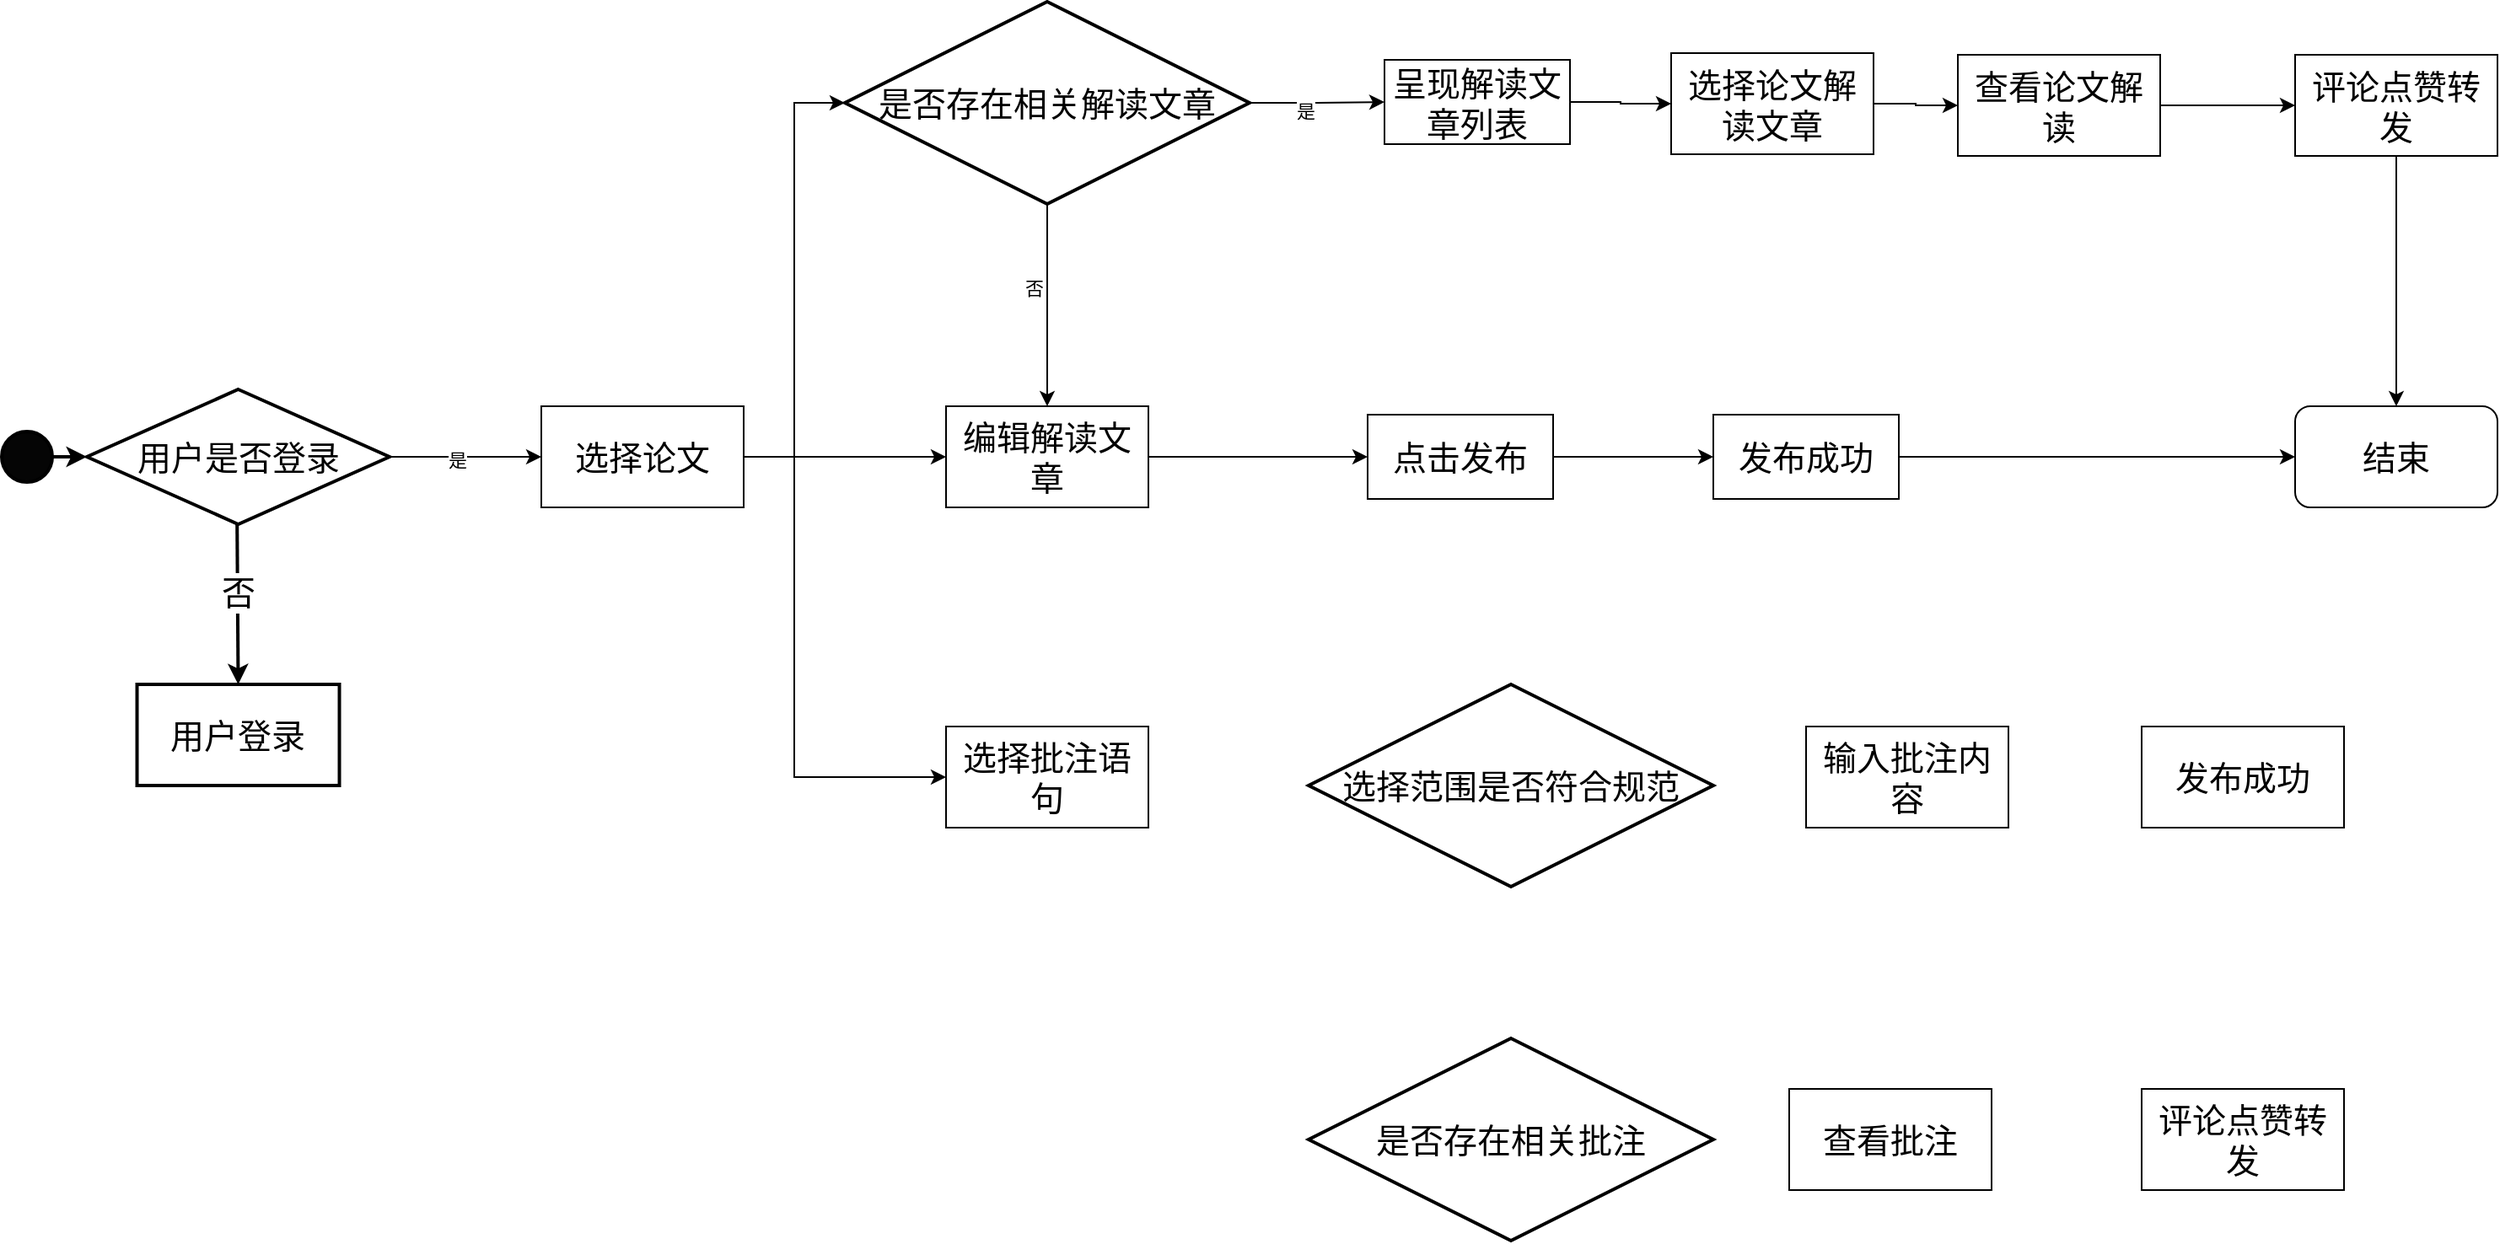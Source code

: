 <mxfile version="24.1.0" type="github">
  <diagram id="6a731a19-8d31-9384-78a2-239565b7b9f0" name="Page-1">
    <mxGraphModel dx="1183" dy="841" grid="1" gridSize="10" guides="1" tooltips="1" connect="1" arrows="1" fold="1" page="1" pageScale="1" pageWidth="1169" pageHeight="827" background="none" math="0" shadow="0">
      <root>
        <mxCell id="0" />
        <mxCell id="1" parent="0" />
        <mxCell id="KKMUDHUGhAtzCMUaufeO-55" value="" style="ellipse;whiteSpace=wrap;html=1;aspect=fixed;fillColor=#050505;strokeWidth=2;spacing=2;fontSize=20;fontColor=default;labelBackgroundColor=none;horizontal=1;" vertex="1" parent="1">
          <mxGeometry x="20" y="705" width="30" height="30" as="geometry" />
        </mxCell>
        <mxCell id="KKMUDHUGhAtzCMUaufeO-83" style="edgeStyle=orthogonalEdgeStyle;rounded=0;orthogonalLoop=1;jettySize=auto;html=1;exitX=1;exitY=0.5;exitDx=0;exitDy=0;entryX=0;entryY=0.5;entryDx=0;entryDy=0;" edge="1" parent="1" source="KKMUDHUGhAtzCMUaufeO-57" target="KKMUDHUGhAtzCMUaufeO-64">
          <mxGeometry relative="1" as="geometry" />
        </mxCell>
        <mxCell id="KKMUDHUGhAtzCMUaufeO-84" value="是" style="edgeLabel;html=1;align=center;verticalAlign=middle;resizable=0;points=[];" vertex="1" connectable="0" parent="KKMUDHUGhAtzCMUaufeO-83">
          <mxGeometry x="-0.115" y="-2" relative="1" as="geometry">
            <mxPoint as="offset" />
          </mxGeometry>
        </mxCell>
        <mxCell id="KKMUDHUGhAtzCMUaufeO-57" value="&lt;font style=&quot;font-size: 20px;&quot;&gt;用户是否登录&lt;/font&gt;" style="rhombus;whiteSpace=wrap;html=1;strokeWidth=2;spacing=2;fontSize=20;fontColor=default;labelBackgroundColor=none;horizontal=1;" vertex="1" parent="1">
          <mxGeometry x="70.53" y="680" width="179.47" height="80" as="geometry" />
        </mxCell>
        <mxCell id="KKMUDHUGhAtzCMUaufeO-58" value="" style="group;strokeWidth=2;spacing=2;fontSize=20;fontColor=default;labelBackgroundColor=none;horizontal=1;" vertex="1" connectable="0" parent="1">
          <mxGeometry x="100.26" y="855" width="120" height="60" as="geometry" />
        </mxCell>
        <mxCell id="KKMUDHUGhAtzCMUaufeO-59" value="&lt;font style=&quot;font-size: 20px;&quot;&gt;用户登录&lt;/font&gt;" style="rounded=0;whiteSpace=wrap;html=1;strokeWidth=2;spacing=2;fontSize=20;fontColor=default;labelBackgroundColor=none;horizontal=1;" vertex="1" parent="KKMUDHUGhAtzCMUaufeO-58">
          <mxGeometry width="120" height="60" as="geometry" />
        </mxCell>
        <mxCell id="KKMUDHUGhAtzCMUaufeO-60" value="" style="endArrow=classic;html=1;rounded=0;strokeWidth=2;spacing=2;fontSize=20;fontColor=default;labelBackgroundColor=none;horizontal=1;entryX=0.5;entryY=0;entryDx=0;entryDy=0;" edge="1" parent="1" target="KKMUDHUGhAtzCMUaufeO-59">
          <mxGeometry width="50" height="50" relative="1" as="geometry">
            <mxPoint x="159.6" y="760" as="sourcePoint" />
            <mxPoint x="160" y="830" as="targetPoint" />
          </mxGeometry>
        </mxCell>
        <mxCell id="KKMUDHUGhAtzCMUaufeO-61" value="否" style="edgeLabel;html=1;align=center;verticalAlign=middle;resizable=0;points=[];fontSize=20;" vertex="1" connectable="0" parent="KKMUDHUGhAtzCMUaufeO-60">
          <mxGeometry x="-0.162" relative="1" as="geometry">
            <mxPoint as="offset" />
          </mxGeometry>
        </mxCell>
        <mxCell id="KKMUDHUGhAtzCMUaufeO-62" value="" style="endArrow=classic;html=1;rounded=0;exitX=1;exitY=0.5;exitDx=0;exitDy=0;entryX=0;entryY=0.5;entryDx=0;entryDy=0;strokeWidth=2;spacing=2;fontSize=20;fontColor=default;labelBackgroundColor=none;horizontal=1;" edge="1" parent="1" source="KKMUDHUGhAtzCMUaufeO-55" target="KKMUDHUGhAtzCMUaufeO-57">
          <mxGeometry width="50" height="50" relative="1" as="geometry">
            <mxPoint x="340.53" y="870" as="sourcePoint" />
            <mxPoint x="390.53" y="820" as="targetPoint" />
          </mxGeometry>
        </mxCell>
        <mxCell id="KKMUDHUGhAtzCMUaufeO-85" style="edgeStyle=orthogonalEdgeStyle;rounded=0;orthogonalLoop=1;jettySize=auto;html=1;exitX=1;exitY=0.5;exitDx=0;exitDy=0;entryX=0;entryY=0.5;entryDx=0;entryDy=0;" edge="1" parent="1" source="KKMUDHUGhAtzCMUaufeO-64" target="KKMUDHUGhAtzCMUaufeO-65">
          <mxGeometry relative="1" as="geometry" />
        </mxCell>
        <mxCell id="KKMUDHUGhAtzCMUaufeO-86" style="edgeStyle=orthogonalEdgeStyle;rounded=0;orthogonalLoop=1;jettySize=auto;html=1;exitX=1;exitY=0.5;exitDx=0;exitDy=0;entryX=0;entryY=0.5;entryDx=0;entryDy=0;" edge="1" parent="1" source="KKMUDHUGhAtzCMUaufeO-64" target="KKMUDHUGhAtzCMUaufeO-67">
          <mxGeometry relative="1" as="geometry" />
        </mxCell>
        <mxCell id="KKMUDHUGhAtzCMUaufeO-87" style="edgeStyle=orthogonalEdgeStyle;rounded=0;orthogonalLoop=1;jettySize=auto;html=1;exitX=1;exitY=0.5;exitDx=0;exitDy=0;entryX=0;entryY=0.5;entryDx=0;entryDy=0;" edge="1" parent="1" source="KKMUDHUGhAtzCMUaufeO-64" target="KKMUDHUGhAtzCMUaufeO-66">
          <mxGeometry relative="1" as="geometry">
            <Array as="points">
              <mxPoint x="490" y="720" />
              <mxPoint x="490" y="910" />
            </Array>
          </mxGeometry>
        </mxCell>
        <mxCell id="KKMUDHUGhAtzCMUaufeO-64" value="选择论文" style="rounded=0;whiteSpace=wrap;html=1;fontSize=20;" vertex="1" parent="1">
          <mxGeometry x="340" y="690" width="120" height="60" as="geometry" />
        </mxCell>
        <mxCell id="KKMUDHUGhAtzCMUaufeO-96" style="edgeStyle=orthogonalEdgeStyle;rounded=0;orthogonalLoop=1;jettySize=auto;html=1;exitX=1;exitY=0.5;exitDx=0;exitDy=0;entryX=0;entryY=0.5;entryDx=0;entryDy=0;" edge="1" parent="1" source="KKMUDHUGhAtzCMUaufeO-65" target="KKMUDHUGhAtzCMUaufeO-72">
          <mxGeometry relative="1" as="geometry" />
        </mxCell>
        <mxCell id="KKMUDHUGhAtzCMUaufeO-65" value="编辑解读文章" style="rounded=0;whiteSpace=wrap;html=1;fontSize=20;" vertex="1" parent="1">
          <mxGeometry x="580" y="690" width="120" height="60" as="geometry" />
        </mxCell>
        <mxCell id="KKMUDHUGhAtzCMUaufeO-66" value="选择批注语句" style="rounded=0;whiteSpace=wrap;html=1;fontSize=20;" vertex="1" parent="1">
          <mxGeometry x="580" y="880" width="120" height="60" as="geometry" />
        </mxCell>
        <mxCell id="KKMUDHUGhAtzCMUaufeO-88" style="edgeStyle=orthogonalEdgeStyle;rounded=0;orthogonalLoop=1;jettySize=auto;html=1;exitX=0.5;exitY=1;exitDx=0;exitDy=0;entryX=0.5;entryY=0;entryDx=0;entryDy=0;" edge="1" parent="1" source="KKMUDHUGhAtzCMUaufeO-67" target="KKMUDHUGhAtzCMUaufeO-65">
          <mxGeometry relative="1" as="geometry" />
        </mxCell>
        <mxCell id="KKMUDHUGhAtzCMUaufeO-89" value="否" style="edgeLabel;html=1;align=center;verticalAlign=middle;resizable=0;points=[];" vertex="1" connectable="0" parent="KKMUDHUGhAtzCMUaufeO-88">
          <mxGeometry x="-0.163" y="-8" relative="1" as="geometry">
            <mxPoint as="offset" />
          </mxGeometry>
        </mxCell>
        <mxCell id="KKMUDHUGhAtzCMUaufeO-90" style="edgeStyle=orthogonalEdgeStyle;rounded=0;orthogonalLoop=1;jettySize=auto;html=1;exitX=1;exitY=0.5;exitDx=0;exitDy=0;entryX=0;entryY=0.5;entryDx=0;entryDy=0;" edge="1" parent="1" source="KKMUDHUGhAtzCMUaufeO-67" target="KKMUDHUGhAtzCMUaufeO-68">
          <mxGeometry relative="1" as="geometry" />
        </mxCell>
        <mxCell id="KKMUDHUGhAtzCMUaufeO-91" value="是" style="edgeLabel;html=1;align=center;verticalAlign=middle;resizable=0;points=[];" vertex="1" connectable="0" parent="KKMUDHUGhAtzCMUaufeO-90">
          <mxGeometry x="-0.184" y="-5" relative="1" as="geometry">
            <mxPoint as="offset" />
          </mxGeometry>
        </mxCell>
        <mxCell id="KKMUDHUGhAtzCMUaufeO-67" value="&lt;font style=&quot;font-size: 20px;&quot;&gt;是否存在相关解读文章&lt;/font&gt;" style="rhombus;whiteSpace=wrap;html=1;strokeWidth=2;spacing=2;fontSize=20;fontColor=default;labelBackgroundColor=none;horizontal=1;" vertex="1" parent="1">
          <mxGeometry x="520" y="450" width="240" height="120" as="geometry" />
        </mxCell>
        <mxCell id="KKMUDHUGhAtzCMUaufeO-92" style="edgeStyle=orthogonalEdgeStyle;rounded=0;orthogonalLoop=1;jettySize=auto;html=1;exitX=1;exitY=0.5;exitDx=0;exitDy=0;entryX=0;entryY=0.5;entryDx=0;entryDy=0;" edge="1" parent="1" source="KKMUDHUGhAtzCMUaufeO-68" target="KKMUDHUGhAtzCMUaufeO-69">
          <mxGeometry relative="1" as="geometry" />
        </mxCell>
        <mxCell id="KKMUDHUGhAtzCMUaufeO-68" value="呈现解读文章列表" style="rounded=0;whiteSpace=wrap;html=1;fontSize=20;" vertex="1" parent="1">
          <mxGeometry x="840" y="484.5" width="110" height="50" as="geometry" />
        </mxCell>
        <mxCell id="KKMUDHUGhAtzCMUaufeO-93" style="edgeStyle=orthogonalEdgeStyle;rounded=0;orthogonalLoop=1;jettySize=auto;html=1;exitX=1;exitY=0.5;exitDx=0;exitDy=0;entryX=0;entryY=0.5;entryDx=0;entryDy=0;" edge="1" parent="1" source="KKMUDHUGhAtzCMUaufeO-69" target="KKMUDHUGhAtzCMUaufeO-70">
          <mxGeometry relative="1" as="geometry" />
        </mxCell>
        <mxCell id="KKMUDHUGhAtzCMUaufeO-69" value="选择论文解读文章" style="rounded=0;whiteSpace=wrap;html=1;fontSize=20;" vertex="1" parent="1">
          <mxGeometry x="1010" y="480.5" width="120" height="60" as="geometry" />
        </mxCell>
        <mxCell id="KKMUDHUGhAtzCMUaufeO-94" style="edgeStyle=orthogonalEdgeStyle;rounded=0;orthogonalLoop=1;jettySize=auto;html=1;exitX=1;exitY=0.5;exitDx=0;exitDy=0;entryX=0;entryY=0.5;entryDx=0;entryDy=0;" edge="1" parent="1" source="KKMUDHUGhAtzCMUaufeO-70" target="KKMUDHUGhAtzCMUaufeO-71">
          <mxGeometry relative="1" as="geometry" />
        </mxCell>
        <mxCell id="KKMUDHUGhAtzCMUaufeO-70" value="查看论文解读" style="rounded=0;whiteSpace=wrap;html=1;fontSize=20;" vertex="1" parent="1">
          <mxGeometry x="1180" y="481.5" width="120" height="60" as="geometry" />
        </mxCell>
        <mxCell id="KKMUDHUGhAtzCMUaufeO-95" style="edgeStyle=orthogonalEdgeStyle;rounded=0;orthogonalLoop=1;jettySize=auto;html=1;exitX=0.5;exitY=1;exitDx=0;exitDy=0;entryX=0.5;entryY=0;entryDx=0;entryDy=0;" edge="1" parent="1" source="KKMUDHUGhAtzCMUaufeO-71" target="KKMUDHUGhAtzCMUaufeO-74">
          <mxGeometry relative="1" as="geometry" />
        </mxCell>
        <mxCell id="KKMUDHUGhAtzCMUaufeO-71" value="评论点赞转发" style="rounded=0;whiteSpace=wrap;html=1;fontSize=20;" vertex="1" parent="1">
          <mxGeometry x="1380" y="481.5" width="120" height="60" as="geometry" />
        </mxCell>
        <mxCell id="KKMUDHUGhAtzCMUaufeO-97" style="edgeStyle=orthogonalEdgeStyle;rounded=0;orthogonalLoop=1;jettySize=auto;html=1;exitX=1;exitY=0.5;exitDx=0;exitDy=0;entryX=0;entryY=0.5;entryDx=0;entryDy=0;" edge="1" parent="1" source="KKMUDHUGhAtzCMUaufeO-72" target="KKMUDHUGhAtzCMUaufeO-73">
          <mxGeometry relative="1" as="geometry" />
        </mxCell>
        <mxCell id="KKMUDHUGhAtzCMUaufeO-72" value="点击发布" style="rounded=0;whiteSpace=wrap;html=1;fontSize=20;" vertex="1" parent="1">
          <mxGeometry x="830" y="695" width="110" height="50" as="geometry" />
        </mxCell>
        <mxCell id="KKMUDHUGhAtzCMUaufeO-98" style="edgeStyle=orthogonalEdgeStyle;rounded=0;orthogonalLoop=1;jettySize=auto;html=1;exitX=1;exitY=0.5;exitDx=0;exitDy=0;entryX=0;entryY=0.5;entryDx=0;entryDy=0;" edge="1" parent="1" source="KKMUDHUGhAtzCMUaufeO-73" target="KKMUDHUGhAtzCMUaufeO-74">
          <mxGeometry relative="1" as="geometry" />
        </mxCell>
        <mxCell id="KKMUDHUGhAtzCMUaufeO-73" value="发布成功" style="rounded=0;whiteSpace=wrap;html=1;fontSize=20;" vertex="1" parent="1">
          <mxGeometry x="1035" y="695" width="110" height="50" as="geometry" />
        </mxCell>
        <mxCell id="KKMUDHUGhAtzCMUaufeO-74" value="结束" style="rounded=1;whiteSpace=wrap;html=1;fontSize=20;" vertex="1" parent="1">
          <mxGeometry x="1380" y="690" width="120" height="60" as="geometry" />
        </mxCell>
        <mxCell id="KKMUDHUGhAtzCMUaufeO-75" value="输入批注内容" style="rounded=0;whiteSpace=wrap;html=1;fontSize=20;" vertex="1" parent="1">
          <mxGeometry x="1090" y="880" width="120" height="60" as="geometry" />
        </mxCell>
        <mxCell id="KKMUDHUGhAtzCMUaufeO-77" value="&lt;font style=&quot;font-size: 20px;&quot;&gt;选择范围是否符合规范&lt;/font&gt;" style="rhombus;whiteSpace=wrap;html=1;strokeWidth=2;spacing=2;fontSize=20;fontColor=default;labelBackgroundColor=none;horizontal=1;" vertex="1" parent="1">
          <mxGeometry x="795" y="855" width="240" height="120" as="geometry" />
        </mxCell>
        <mxCell id="KKMUDHUGhAtzCMUaufeO-78" value="&lt;font style=&quot;font-size: 20px;&quot;&gt;是否存在相关批注&lt;/font&gt;" style="rhombus;whiteSpace=wrap;html=1;strokeWidth=2;spacing=2;fontSize=20;fontColor=default;labelBackgroundColor=none;horizontal=1;" vertex="1" parent="1">
          <mxGeometry x="795" y="1065" width="240" height="120" as="geometry" />
        </mxCell>
        <mxCell id="KKMUDHUGhAtzCMUaufeO-80" value="查看批注" style="rounded=0;whiteSpace=wrap;html=1;fontSize=20;" vertex="1" parent="1">
          <mxGeometry x="1080" y="1095" width="120" height="60" as="geometry" />
        </mxCell>
        <mxCell id="KKMUDHUGhAtzCMUaufeO-81" value="发布成功" style="rounded=0;whiteSpace=wrap;html=1;fontSize=20;" vertex="1" parent="1">
          <mxGeometry x="1289" y="880" width="120" height="60" as="geometry" />
        </mxCell>
        <mxCell id="KKMUDHUGhAtzCMUaufeO-82" value="评论点赞转发" style="rounded=0;whiteSpace=wrap;html=1;fontSize=20;" vertex="1" parent="1">
          <mxGeometry x="1289" y="1095" width="120" height="60" as="geometry" />
        </mxCell>
      </root>
    </mxGraphModel>
  </diagram>
</mxfile>

